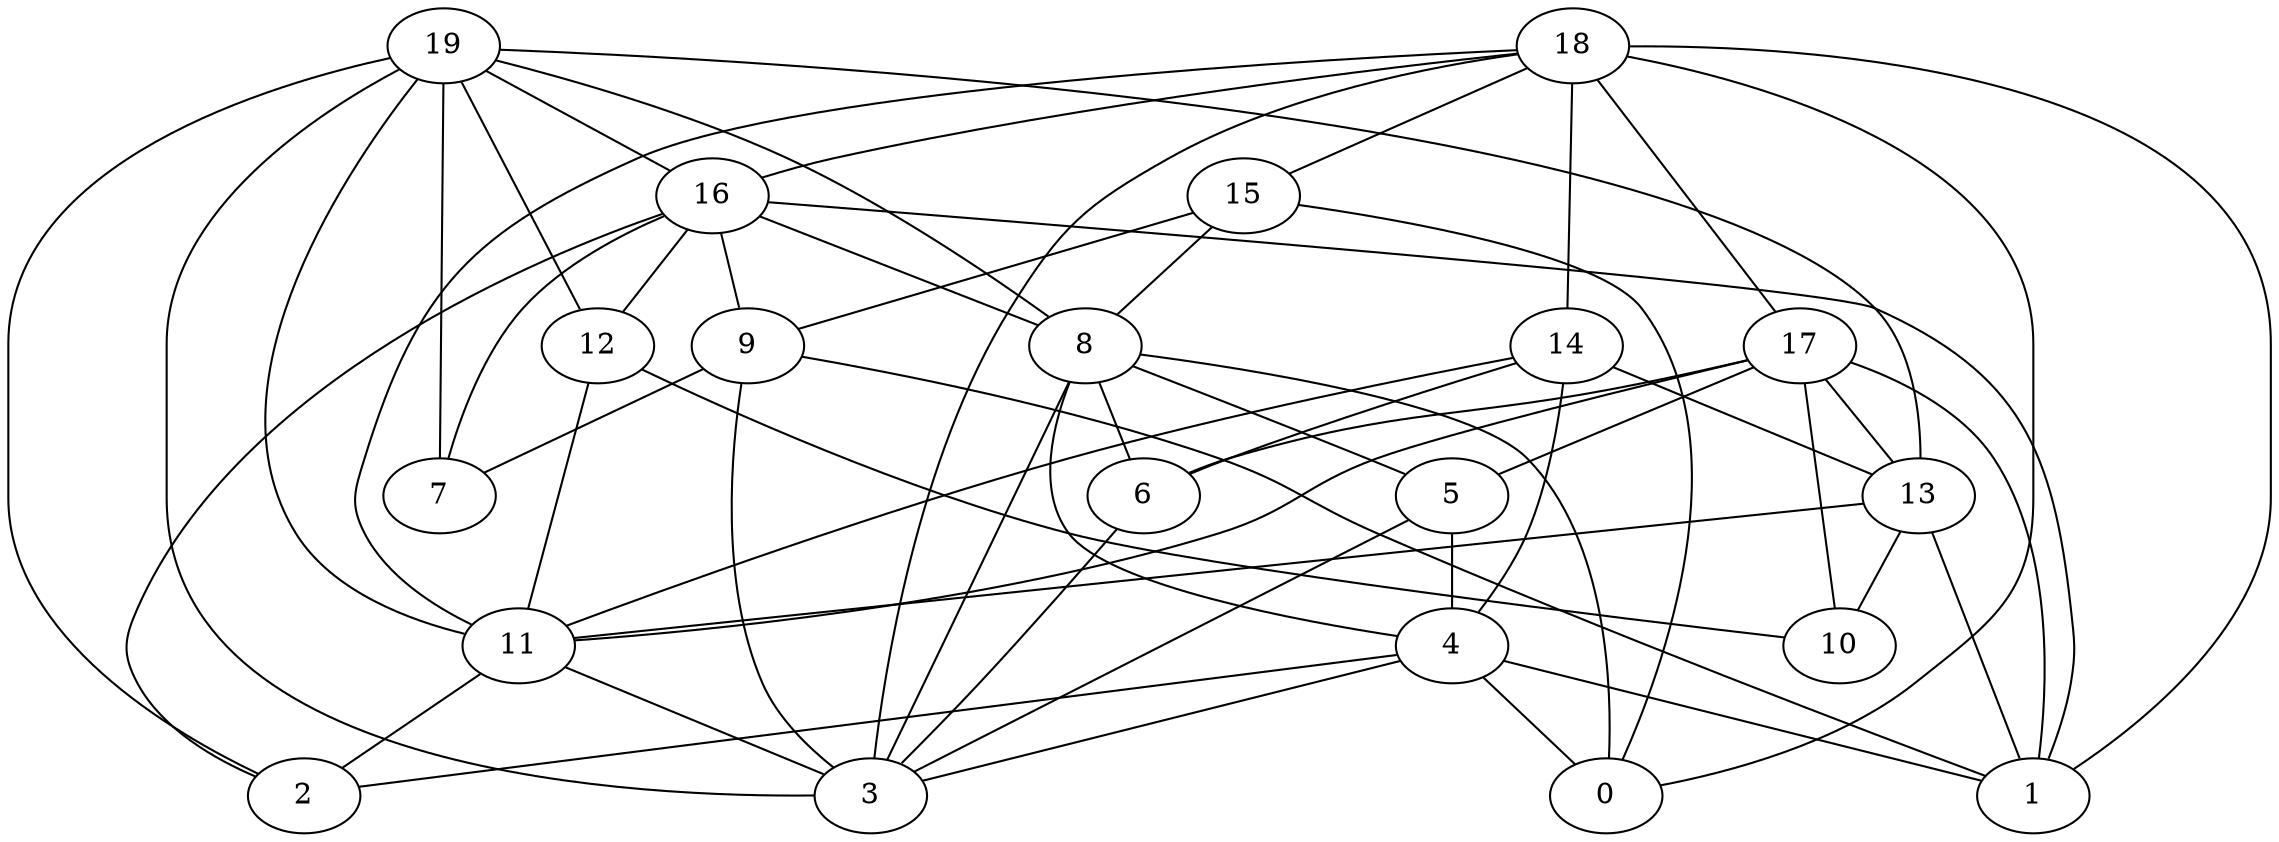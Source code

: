 digraph G {

subgraph G1 {
14 -> 13 [dir = none]
14 -> 11 [dir = none]
14 -> 4 [dir = none]
14 -> 6 [dir = none]
15 -> 8 [dir = none]
15 -> 0 [dir = none]
15 -> 9 [dir = none]
4 -> 2 [dir = none]
4 -> 1 [dir = none]
4 -> 3 [dir = none]
4 -> 0 [dir = none]
9 -> 7 [dir = none]
9 -> 1 [dir = none]
9 -> 3 [dir = none]
6 -> 3 [dir = none]
17 -> 1 [dir = none]
17 -> 6 [dir = none]
17 -> 11 [dir = none]
17 -> 13 [dir = none]
17 -> 5 [dir = none]
17 -> 10 [dir = none]
5 -> 3 [dir = none]
5 -> 4 [dir = none]
18 -> 1 [dir = none]
18 -> 14 [dir = none]
18 -> 11 [dir = none]
18 -> 17 [dir = none]
18 -> 15 [dir = none]
18 -> 16 [dir = none]
18 -> 3 [dir = none]
18 -> 0 [dir = none]
13 -> 10 [dir = none]
13 -> 11 [dir = none]
13 -> 1 [dir = none]
12 -> 10 [dir = none]
12 -> 11 [dir = none]
11 -> 3 [dir = none]
11 -> 2 [dir = none]
16 -> 9 [dir = none]
16 -> 1 [dir = none]
16 -> 12 [dir = none]
16 -> 8 [dir = none]
16 -> 2 [dir = none]
16 -> 7 [dir = none]
8 -> 4 [dir = none]
8 -> 0 [dir = none]
8 -> 3 [dir = none]
8 -> 6 [dir = none]
8 -> 5 [dir = none]
19 -> 2 [dir = none]
19 -> 7 [dir = none]
19 -> 8 [dir = none]
19 -> 11 [dir = none]
19 -> 12 [dir = none]
19 -> 3 [dir = none]
19 -> 16 [dir = none]
19 -> 13 [dir = none]
}

}
